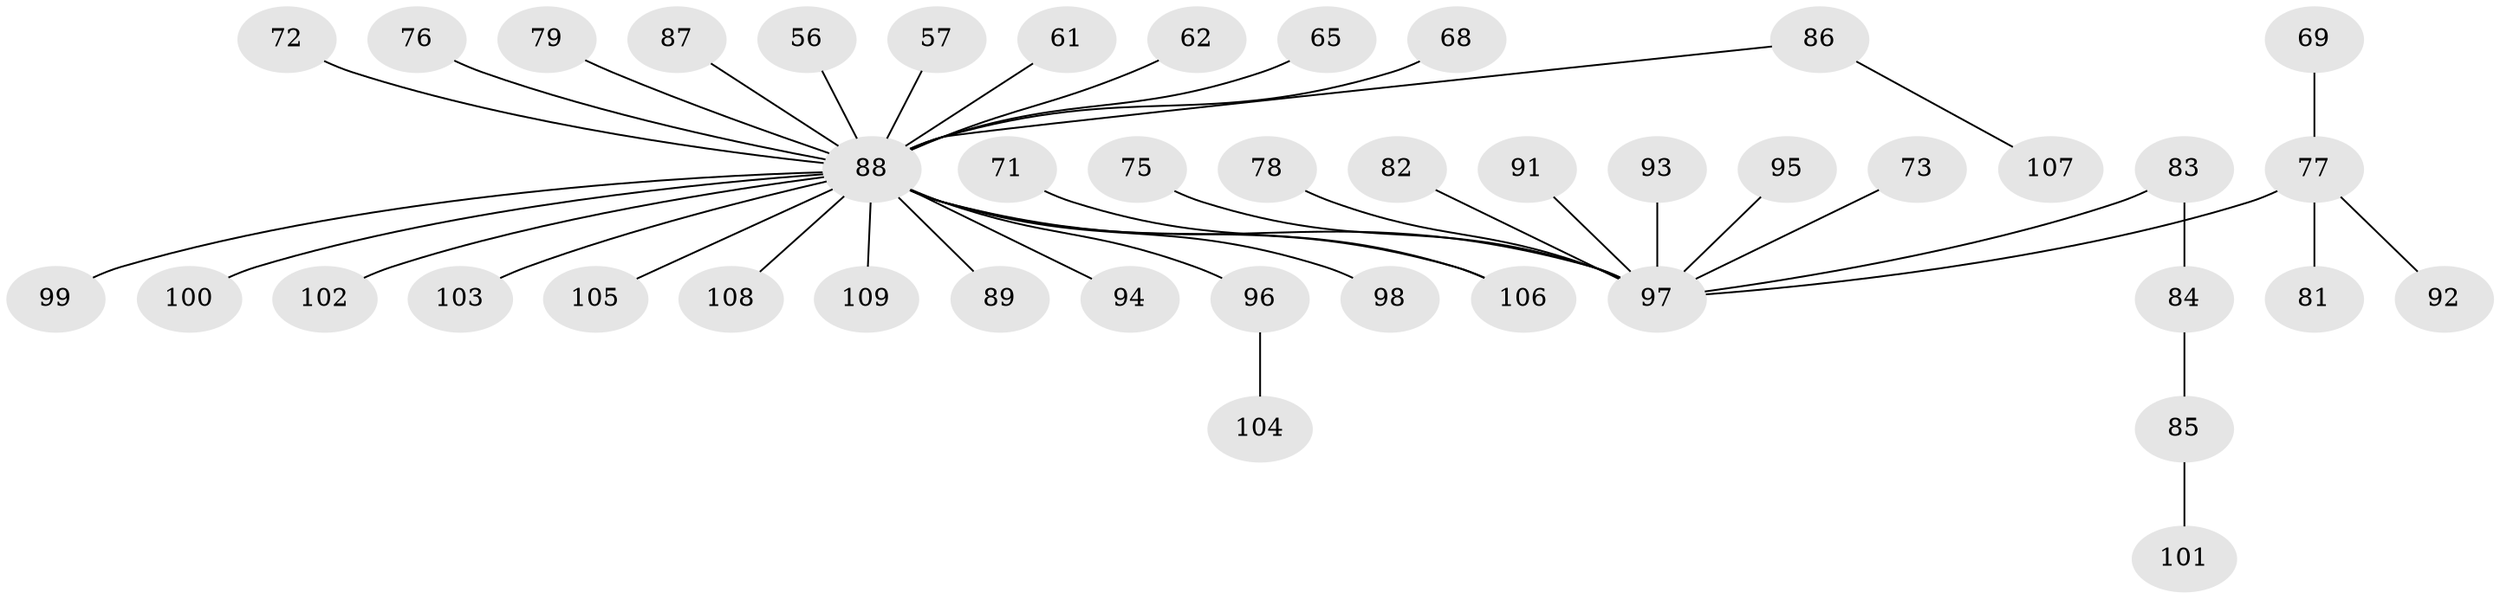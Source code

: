 // original degree distribution, {2: 0.25688073394495414, 7: 0.009174311926605505, 6: 0.027522935779816515, 4: 0.05504587155963303, 5: 0.027522935779816515, 3: 0.12844036697247707, 1: 0.4954128440366973}
// Generated by graph-tools (version 1.1) at 2025/55/03/04/25 21:55:55]
// undirected, 43 vertices, 42 edges
graph export_dot {
graph [start="1"]
  node [color=gray90,style=filled];
  56;
  57;
  61;
  62;
  65;
  68;
  69;
  71;
  72;
  73;
  75;
  76;
  77 [super="+70+52+54"];
  78;
  79;
  81;
  82;
  83;
  84;
  85;
  86;
  87;
  88 [super="+80"];
  89;
  91;
  92;
  93;
  94;
  95;
  96;
  97 [super="+22+32+42+38+53+29+34+17+21+26+31+39+59+90+74+43+44+45+60+67"];
  98;
  99;
  100;
  101;
  102;
  103;
  104;
  105;
  106 [super="+64"];
  107;
  108;
  109;
  56 -- 88;
  57 -- 88;
  61 -- 88;
  62 -- 88;
  65 -- 88;
  68 -- 88;
  69 -- 77;
  71 -- 106;
  72 -- 88;
  73 -- 97;
  75 -- 97;
  76 -- 88;
  77 -- 81;
  77 -- 92;
  77 -- 97;
  78 -- 97;
  79 -- 88;
  82 -- 97;
  83 -- 84;
  83 -- 97;
  84 -- 85;
  85 -- 101;
  86 -- 107;
  86 -- 88;
  87 -- 88;
  88 -- 94;
  88 -- 89;
  88 -- 96;
  88 -- 97;
  88 -- 98;
  88 -- 99;
  88 -- 100;
  88 -- 102;
  88 -- 103;
  88 -- 105;
  88 -- 106;
  88 -- 108;
  88 -- 109;
  91 -- 97;
  93 -- 97;
  95 -- 97;
  96 -- 104;
}
